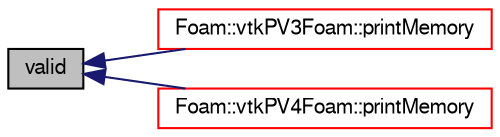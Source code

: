 digraph "valid"
{
  bgcolor="transparent";
  edge [fontname="FreeSans",fontsize="10",labelfontname="FreeSans",labelfontsize="10"];
  node [fontname="FreeSans",fontsize="10",shape=record];
  rankdir="LR";
  Node89 [label="valid",height=0.2,width=0.4,color="black", fillcolor="grey75", style="filled", fontcolor="black"];
  Node89 -> Node90 [dir="back",color="midnightblue",fontsize="10",style="solid",fontname="FreeSans"];
  Node90 [label="Foam::vtkPV3Foam::printMemory",height=0.2,width=0.4,color="red",URL="$a31742.html#a9b866620c35b04692c513562f9e38650",tooltip="Simple memory used debugging information. "];
  Node89 -> Node92 [dir="back",color="midnightblue",fontsize="10",style="solid",fontname="FreeSans"];
  Node92 [label="Foam::vtkPV4Foam::printMemory",height=0.2,width=0.4,color="red",URL="$a31766.html#a9b866620c35b04692c513562f9e38650",tooltip="Simple memory used debugging information. "];
}
